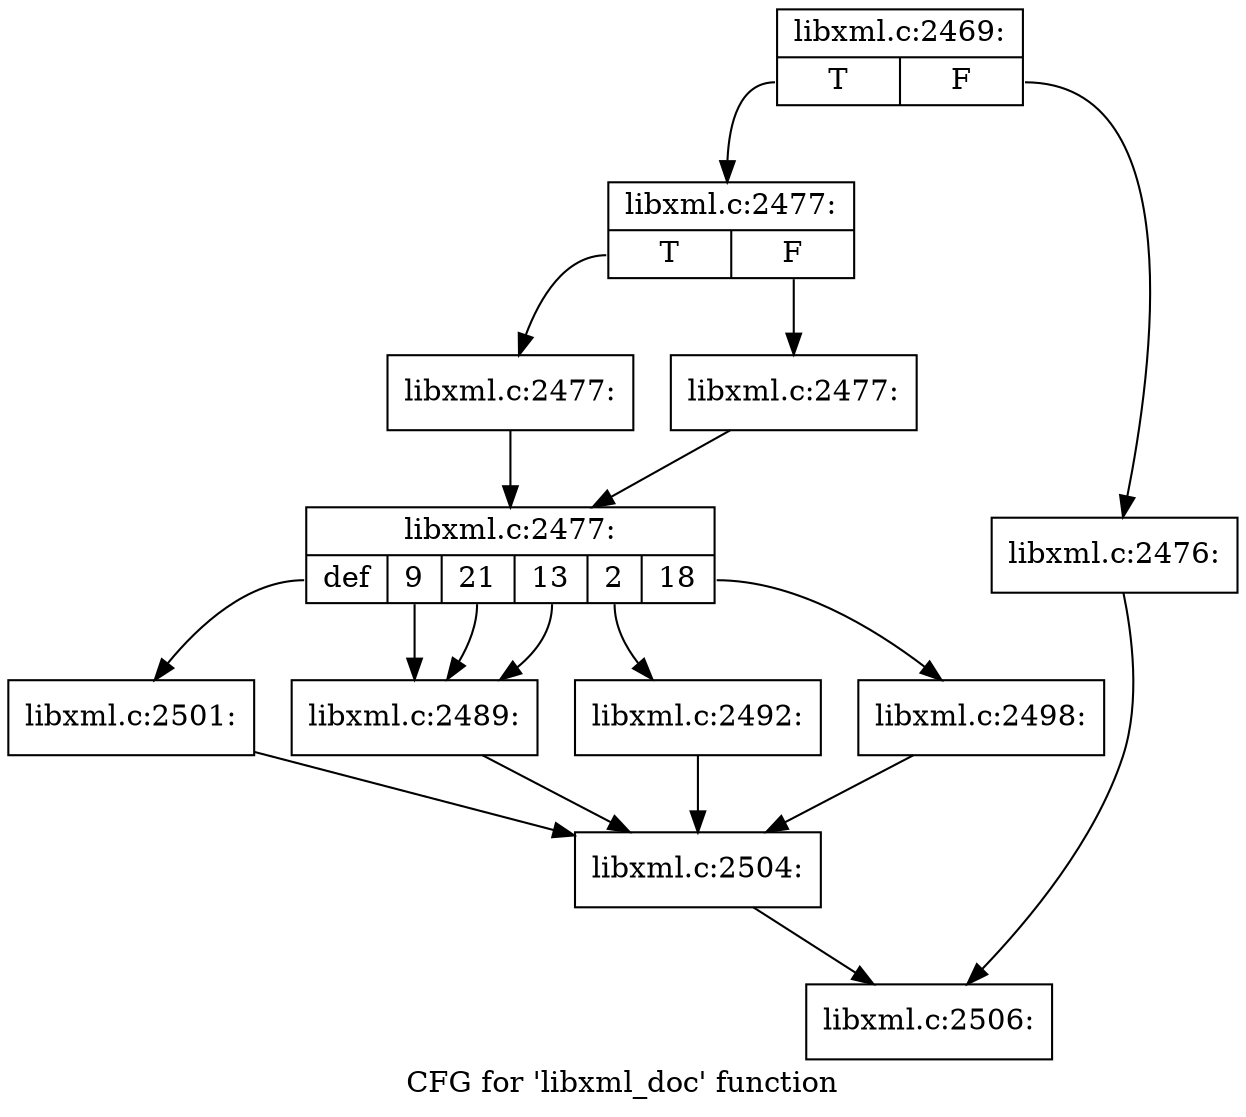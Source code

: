digraph "CFG for 'libxml_doc' function" {
	label="CFG for 'libxml_doc' function";

	Node0x544ad90 [shape=record,label="{libxml.c:2469:|{<s0>T|<s1>F}}"];
	Node0x544ad90:s0 -> Node0x55fe6c0;
	Node0x544ad90:s1 -> Node0x55fe670;
	Node0x55fe670 [shape=record,label="{libxml.c:2476:}"];
	Node0x55fe670 -> Node0x5448ea0;
	Node0x55fe6c0 [shape=record,label="{libxml.c:2477:|{<s0>T|<s1>F}}"];
	Node0x55fe6c0:s0 -> Node0x55fee00;
	Node0x55fe6c0:s1 -> Node0x55fee50;
	Node0x55fee00 [shape=record,label="{libxml.c:2477:}"];
	Node0x55fee00 -> Node0x55feea0;
	Node0x55fee50 [shape=record,label="{libxml.c:2477:}"];
	Node0x55fee50 -> Node0x55feea0;
	Node0x55feea0 [shape=record,label="{libxml.c:2477:|{<s0>def|<s1>9|<s2>21|<s3>13|<s4>2|<s5>18}}"];
	Node0x55feea0:s0 -> Node0x55ff650;
	Node0x55feea0:s1 -> Node0x55ff990;
	Node0x55feea0:s2 -> Node0x55ff990;
	Node0x55feea0:s3 -> Node0x55ff990;
	Node0x55feea0:s4 -> Node0x55ffbb0;
	Node0x55feea0:s5 -> Node0x5600470;
	Node0x55ff990 [shape=record,label="{libxml.c:2489:}"];
	Node0x55ff990 -> Node0x55ff440;
	Node0x55ffbb0 [shape=record,label="{libxml.c:2492:}"];
	Node0x55ffbb0 -> Node0x55ff440;
	Node0x5600470 [shape=record,label="{libxml.c:2498:}"];
	Node0x5600470 -> Node0x55ff440;
	Node0x55ff650 [shape=record,label="{libxml.c:2501:}"];
	Node0x55ff650 -> Node0x55ff440;
	Node0x55ff440 [shape=record,label="{libxml.c:2504:}"];
	Node0x55ff440 -> Node0x5448ea0;
	Node0x5448ea0 [shape=record,label="{libxml.c:2506:}"];
}
